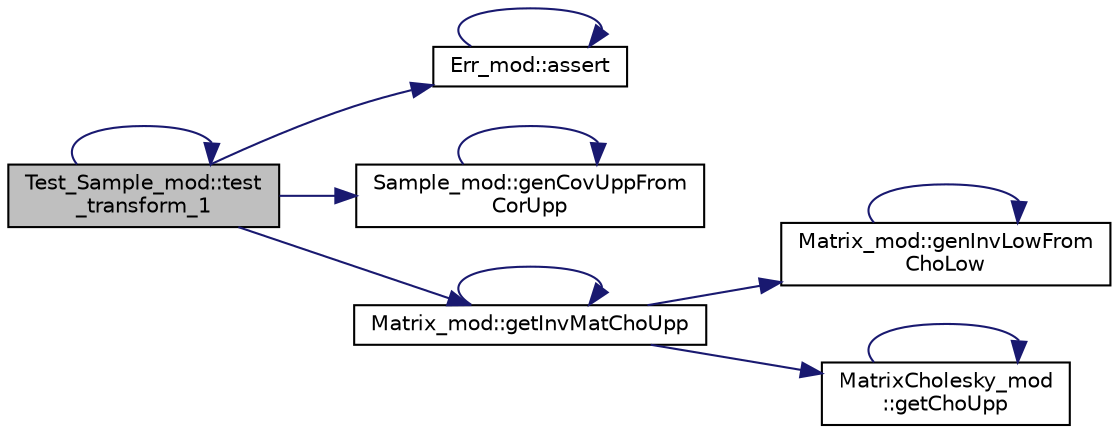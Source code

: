 digraph "Test_Sample_mod::test_transform_1"
{
 // LATEX_PDF_SIZE
  edge [fontname="Helvetica",fontsize="10",labelfontname="Helvetica",labelfontsize="10"];
  node [fontname="Helvetica",fontsize="10",shape=record];
  rankdir="LR";
  Node1 [label="Test_Sample_mod::test\l_transform_1",height=0.2,width=0.4,color="black", fillcolor="grey75", style="filled", fontcolor="black",tooltip="Correlate a data sample randomly generated from a standard MVN distribution. The output transformed s..."];
  Node1 -> Node2 [color="midnightblue",fontsize="10",style="solid",fontname="Helvetica"];
  Node2 [label="Err_mod::assert",height=0.2,width=0.4,color="black", fillcolor="white", style="filled",URL="$namespaceErr__mod.html#a36a83db6a4f7bbdd52e4e1a4da550e31",tooltip="Verify the assertion holds. If not, print the (optional) input message on stdout and return or error-..."];
  Node2 -> Node2 [color="midnightblue",fontsize="10",style="solid",fontname="Helvetica"];
  Node1 -> Node3 [color="midnightblue",fontsize="10",style="solid",fontname="Helvetica"];
  Node3 [label="Sample_mod::genCovUppFrom\lCorUpp",height=0.2,width=0.4,color="black", fillcolor="white", style="filled",URL="$namespaceSample__mod.html#a006be94969ee33fe9d9ad6c2a438a9c6",tooltip="Convert the upper-triangle correlation matrix to the upper-triangle covariance matrix."];
  Node3 -> Node3 [color="midnightblue",fontsize="10",style="solid",fontname="Helvetica"];
  Node1 -> Node4 [color="midnightblue",fontsize="10",style="solid",fontname="Helvetica"];
  Node4 [label="Matrix_mod::getInvMatChoUpp",height=0.2,width=0.4,color="black", fillcolor="white", style="filled",URL="$namespaceMatrix__mod.html#aab3d6c2d51ad94f13c5c0854c39837da",tooltip="Return the upper-triangle of the inverse of a Cholesky factorization specified by its lower-triangle ..."];
  Node4 -> Node5 [color="midnightblue",fontsize="10",style="solid",fontname="Helvetica"];
  Node5 [label="Matrix_mod::genInvLowFrom\lChoLow",height=0.2,width=0.4,color="black", fillcolor="white", style="filled",URL="$namespaceMatrix__mod.html#a76ec4b86aea74261b244135e13fac1a9",tooltip="Generate the lower-triangle and diagonals of the inverse matrix of a symmetric-positive-definite matr..."];
  Node5 -> Node5 [color="midnightblue",fontsize="10",style="solid",fontname="Helvetica"];
  Node4 -> Node6 [color="midnightblue",fontsize="10",style="solid",fontname="Helvetica"];
  Node6 [label="MatrixCholesky_mod\l::getChoUpp",height=0.2,width=0.4,color="black", fillcolor="white", style="filled",URL="$namespaceMatrixCholesky__mod.html#ad9cf5eff8d3870f642e010506b3aa2f4",tooltip="Return the Cholesky factorization of the input positive-definite matrix."];
  Node6 -> Node6 [color="midnightblue",fontsize="10",style="solid",fontname="Helvetica"];
  Node4 -> Node4 [color="midnightblue",fontsize="10",style="solid",fontname="Helvetica"];
  Node1 -> Node1 [color="midnightblue",fontsize="10",style="solid",fontname="Helvetica"];
}
